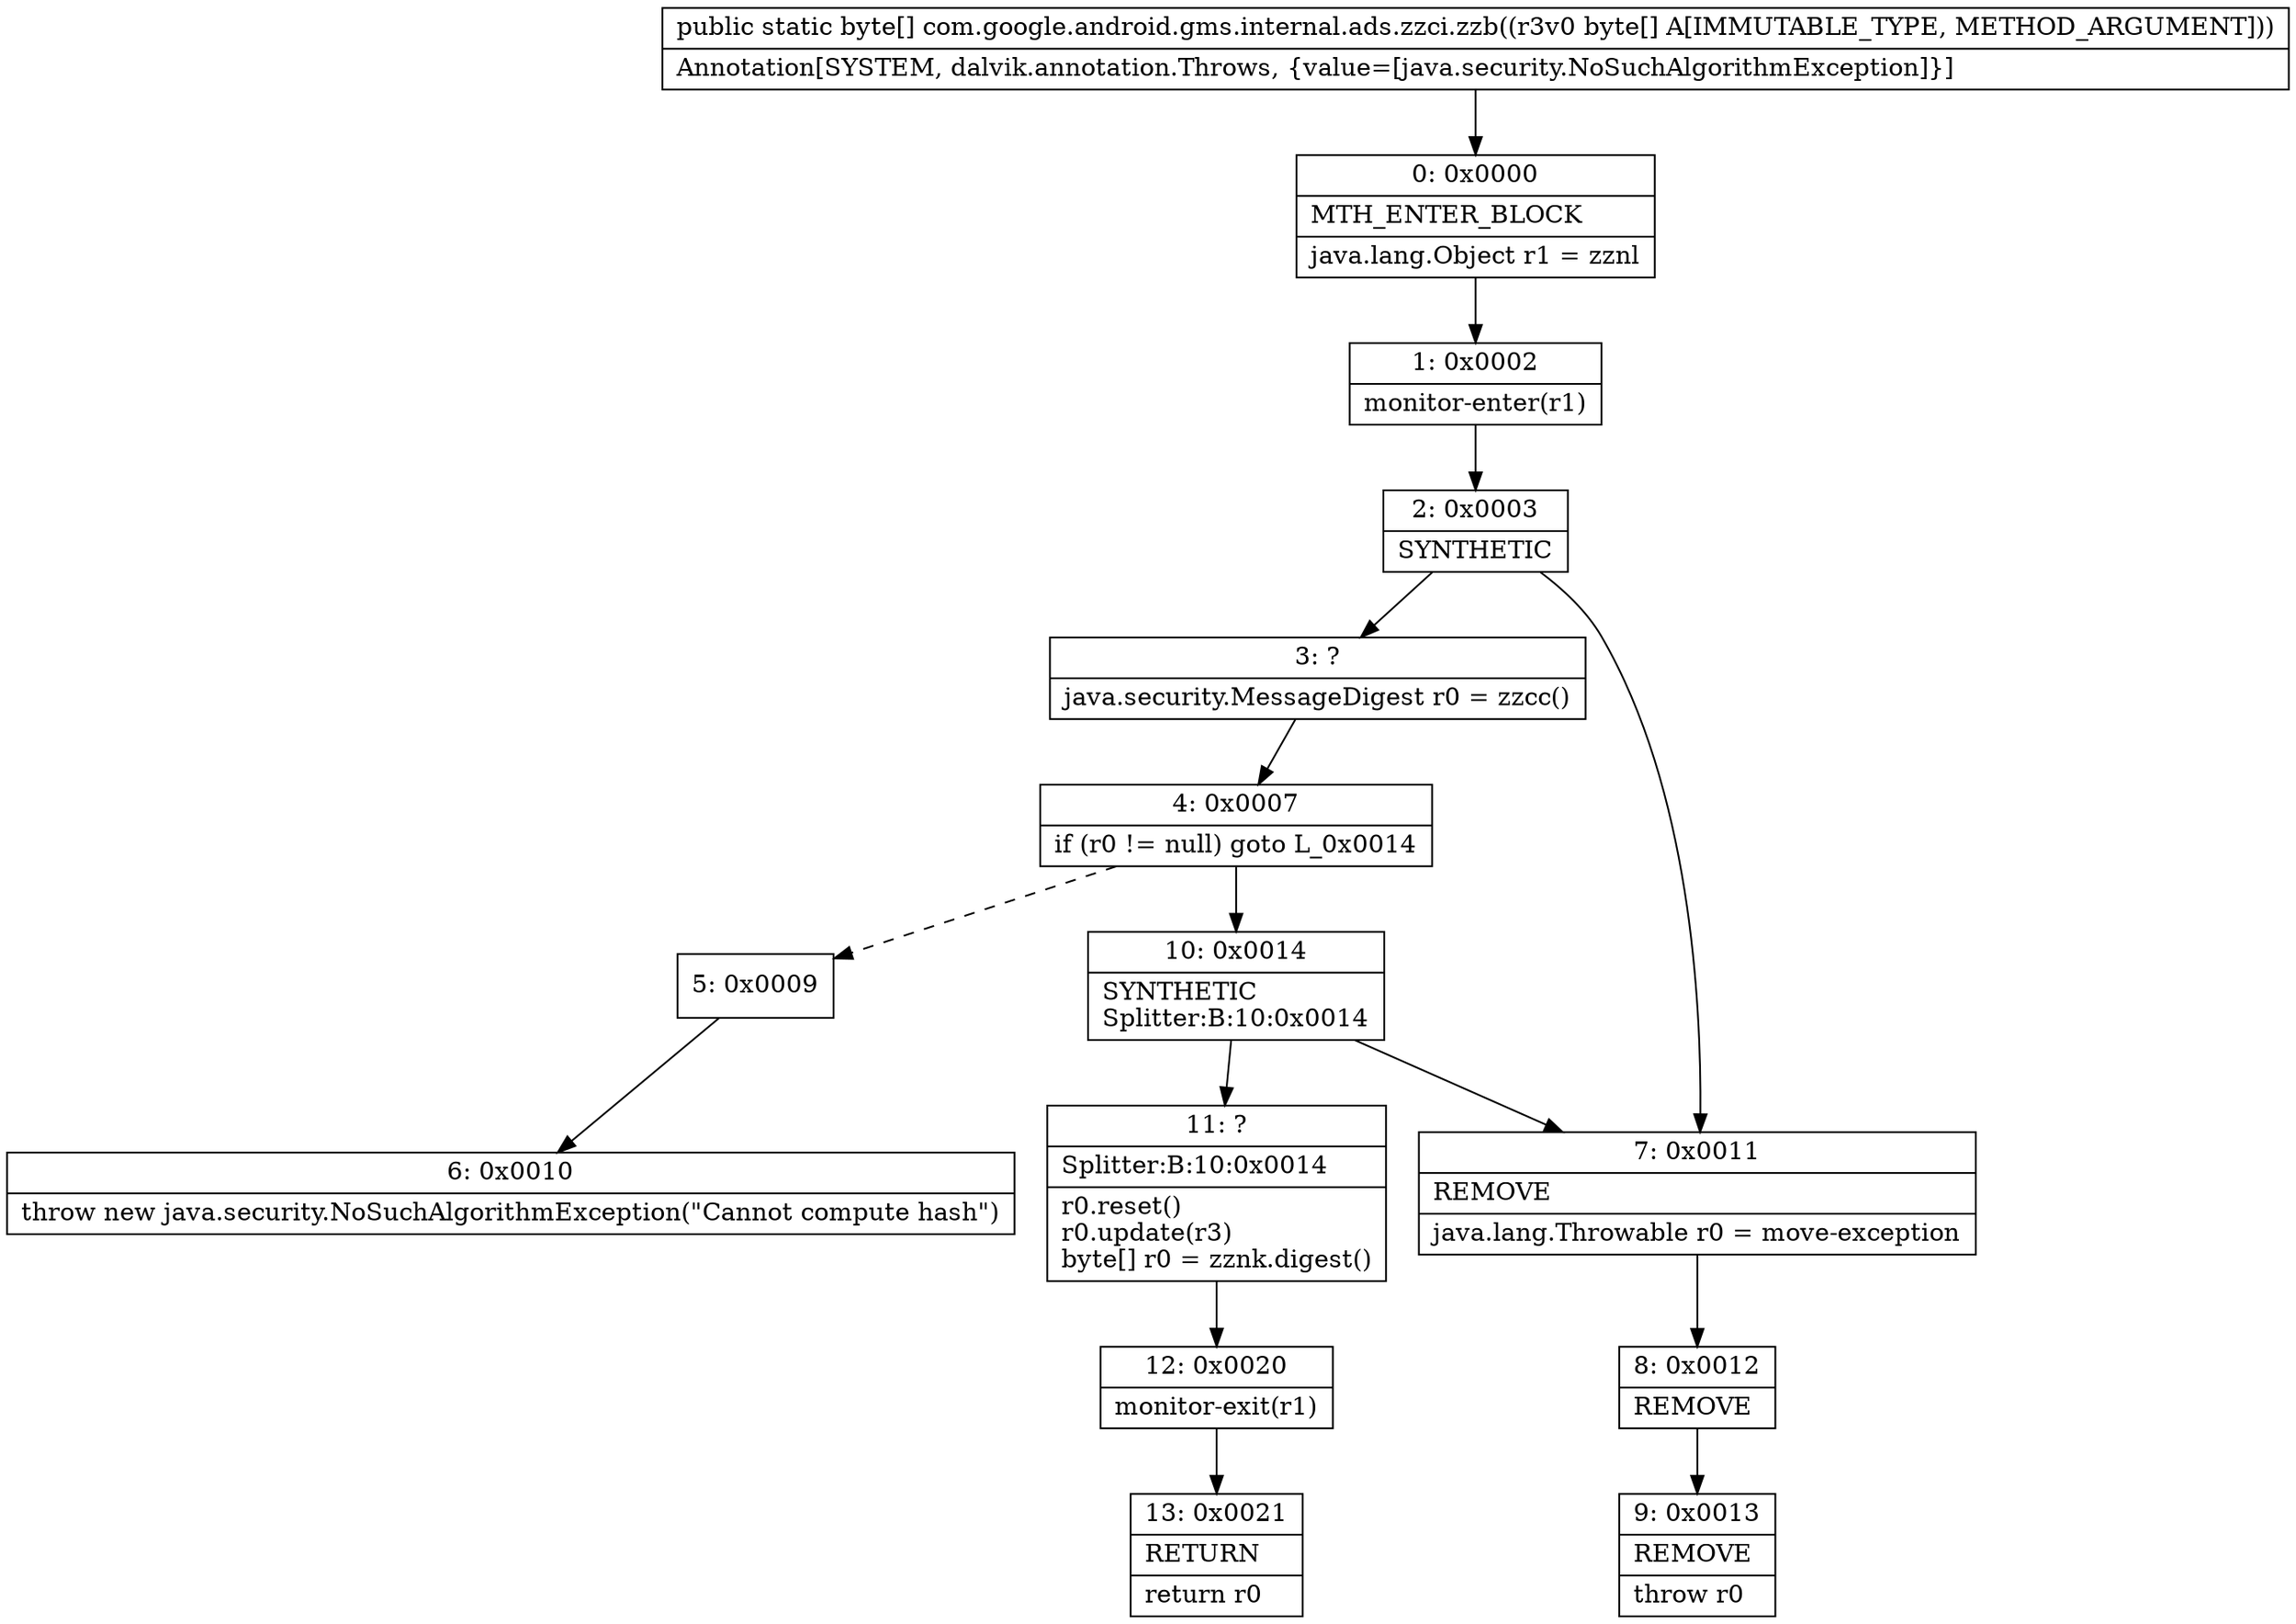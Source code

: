 digraph "CFG forcom.google.android.gms.internal.ads.zzci.zzb([B)[B" {
Node_0 [shape=record,label="{0\:\ 0x0000|MTH_ENTER_BLOCK\l|java.lang.Object r1 = zznl\l}"];
Node_1 [shape=record,label="{1\:\ 0x0002|monitor\-enter(r1)\l}"];
Node_2 [shape=record,label="{2\:\ 0x0003|SYNTHETIC\l}"];
Node_3 [shape=record,label="{3\:\ ?|java.security.MessageDigest r0 = zzcc()\l}"];
Node_4 [shape=record,label="{4\:\ 0x0007|if (r0 != null) goto L_0x0014\l}"];
Node_5 [shape=record,label="{5\:\ 0x0009}"];
Node_6 [shape=record,label="{6\:\ 0x0010|throw new java.security.NoSuchAlgorithmException(\"Cannot compute hash\")\l}"];
Node_7 [shape=record,label="{7\:\ 0x0011|REMOVE\l|java.lang.Throwable r0 = move\-exception\l}"];
Node_8 [shape=record,label="{8\:\ 0x0012|REMOVE\l}"];
Node_9 [shape=record,label="{9\:\ 0x0013|REMOVE\l|throw r0\l}"];
Node_10 [shape=record,label="{10\:\ 0x0014|SYNTHETIC\lSplitter:B:10:0x0014\l}"];
Node_11 [shape=record,label="{11\:\ ?|Splitter:B:10:0x0014\l|r0.reset()\lr0.update(r3)\lbyte[] r0 = zznk.digest()\l}"];
Node_12 [shape=record,label="{12\:\ 0x0020|monitor\-exit(r1)\l}"];
Node_13 [shape=record,label="{13\:\ 0x0021|RETURN\l|return r0\l}"];
MethodNode[shape=record,label="{public static byte[] com.google.android.gms.internal.ads.zzci.zzb((r3v0 byte[] A[IMMUTABLE_TYPE, METHOD_ARGUMENT]))  | Annotation[SYSTEM, dalvik.annotation.Throws, \{value=[java.security.NoSuchAlgorithmException]\}]\l}"];
MethodNode -> Node_0;
Node_0 -> Node_1;
Node_1 -> Node_2;
Node_2 -> Node_3;
Node_2 -> Node_7;
Node_3 -> Node_4;
Node_4 -> Node_5[style=dashed];
Node_4 -> Node_10;
Node_5 -> Node_6;
Node_7 -> Node_8;
Node_8 -> Node_9;
Node_10 -> Node_11;
Node_10 -> Node_7;
Node_11 -> Node_12;
Node_12 -> Node_13;
}

